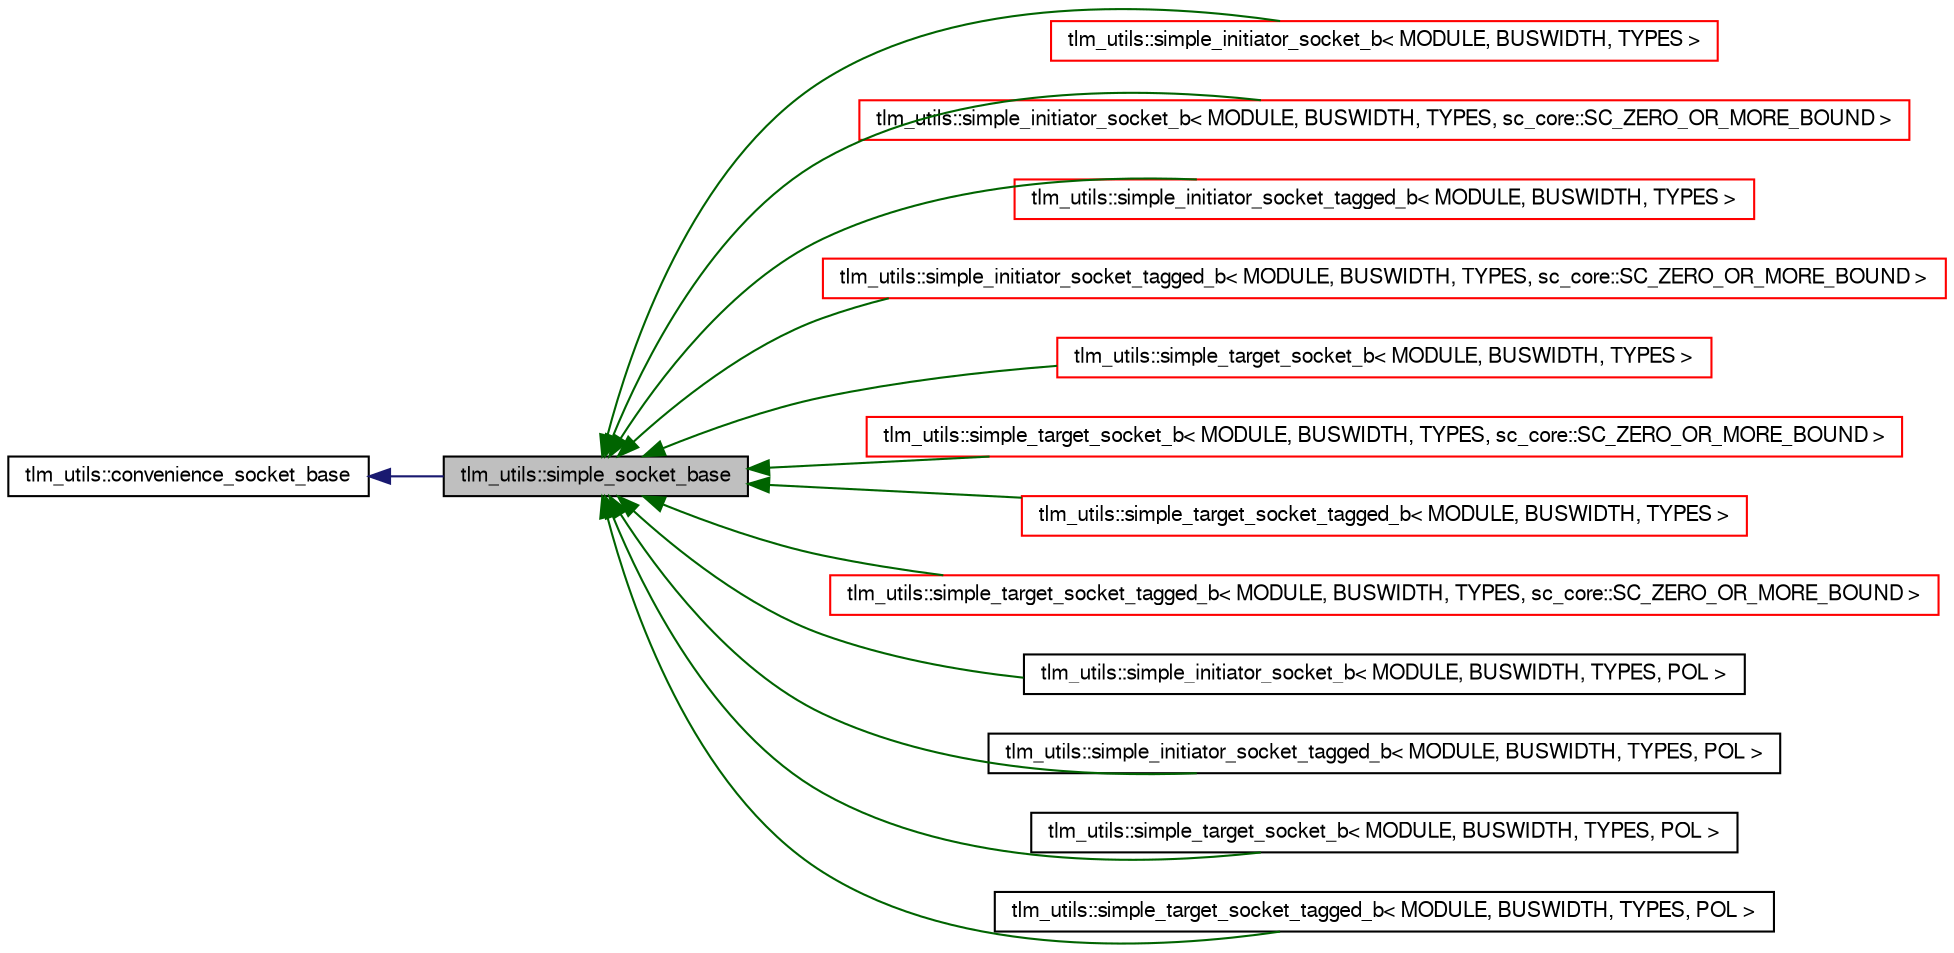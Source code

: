 digraph G
{
  edge [fontname="FreeSans",fontsize="10",labelfontname="FreeSans",labelfontsize="10"];
  node [fontname="FreeSans",fontsize="10",shape=record];
  rankdir=LR;
  Node1 [label="tlm_utils::simple_socket_base",height=0.2,width=0.4,color="black", fillcolor="grey75", style="filled" fontcolor="black"];
  Node2 -> Node1 [dir=back,color="midnightblue",fontsize="10",style="solid",fontname="FreeSans"];
  Node2 [label="tlm_utils::convenience_socket_base",height=0.2,width=0.4,color="black", fillcolor="white", style="filled",URL="$a00004.html"];
  Node1 -> Node3 [dir=back,color="darkgreen",fontsize="10",style="solid",fontname="FreeSans"];
  Node3 [label="tlm_utils::simple_initiator_socket_b\< MODULE, BUSWIDTH, TYPES \>",height=0.2,width=0.4,color="red", fillcolor="white", style="filled",URL="$a00038.html"];
  Node1 -> Node4 [dir=back,color="darkgreen",fontsize="10",style="solid",fontname="FreeSans"];
  Node4 [label="tlm_utils::simple_initiator_socket_b\< MODULE, BUSWIDTH, TYPES, sc_core::SC_ZERO_OR_MORE_BOUND \>",height=0.2,width=0.4,color="red", fillcolor="white", style="filled",URL="$a00038.html"];
  Node1 -> Node5 [dir=back,color="darkgreen",fontsize="10",style="solid",fontname="FreeSans"];
  Node5 [label="tlm_utils::simple_initiator_socket_tagged_b\< MODULE, BUSWIDTH, TYPES \>",height=0.2,width=0.4,color="red", fillcolor="white", style="filled",URL="$a00041.html"];
  Node1 -> Node6 [dir=back,color="darkgreen",fontsize="10",style="solid",fontname="FreeSans"];
  Node6 [label="tlm_utils::simple_initiator_socket_tagged_b\< MODULE, BUSWIDTH, TYPES, sc_core::SC_ZERO_OR_MORE_BOUND \>",height=0.2,width=0.4,color="red", fillcolor="white", style="filled",URL="$a00041.html"];
  Node1 -> Node7 [dir=back,color="darkgreen",fontsize="10",style="solid",fontname="FreeSans"];
  Node7 [label="tlm_utils::simple_target_socket_b\< MODULE, BUSWIDTH, TYPES \>",height=0.2,width=0.4,color="red", fillcolor="white", style="filled",URL="$a00045.html"];
  Node1 -> Node8 [dir=back,color="darkgreen",fontsize="10",style="solid",fontname="FreeSans"];
  Node8 [label="tlm_utils::simple_target_socket_b\< MODULE, BUSWIDTH, TYPES, sc_core::SC_ZERO_OR_MORE_BOUND \>",height=0.2,width=0.4,color="red", fillcolor="white", style="filled",URL="$a00045.html"];
  Node1 -> Node9 [dir=back,color="darkgreen",fontsize="10",style="solid",fontname="FreeSans"];
  Node9 [label="tlm_utils::simple_target_socket_tagged_b\< MODULE, BUSWIDTH, TYPES \>",height=0.2,width=0.4,color="red", fillcolor="white", style="filled",URL="$a00048.html"];
  Node1 -> Node10 [dir=back,color="darkgreen",fontsize="10",style="solid",fontname="FreeSans"];
  Node10 [label="tlm_utils::simple_target_socket_tagged_b\< MODULE, BUSWIDTH, TYPES, sc_core::SC_ZERO_OR_MORE_BOUND \>",height=0.2,width=0.4,color="red", fillcolor="white", style="filled",URL="$a00048.html"];
  Node1 -> Node11 [dir=back,color="darkgreen",fontsize="10",style="solid",fontname="FreeSans"];
  Node11 [label="tlm_utils::simple_initiator_socket_b\< MODULE, BUSWIDTH, TYPES, POL \>",height=0.2,width=0.4,color="black", fillcolor="white", style="filled",URL="$a00038.html"];
  Node1 -> Node12 [dir=back,color="darkgreen",fontsize="10",style="solid",fontname="FreeSans"];
  Node12 [label="tlm_utils::simple_initiator_socket_tagged_b\< MODULE, BUSWIDTH, TYPES, POL \>",height=0.2,width=0.4,color="black", fillcolor="white", style="filled",URL="$a00041.html"];
  Node1 -> Node13 [dir=back,color="darkgreen",fontsize="10",style="solid",fontname="FreeSans"];
  Node13 [label="tlm_utils::simple_target_socket_b\< MODULE, BUSWIDTH, TYPES, POL \>",height=0.2,width=0.4,color="black", fillcolor="white", style="filled",URL="$a00045.html"];
  Node1 -> Node14 [dir=back,color="darkgreen",fontsize="10",style="solid",fontname="FreeSans"];
  Node14 [label="tlm_utils::simple_target_socket_tagged_b\< MODULE, BUSWIDTH, TYPES, POL \>",height=0.2,width=0.4,color="black", fillcolor="white", style="filled",URL="$a00048.html"];
}
